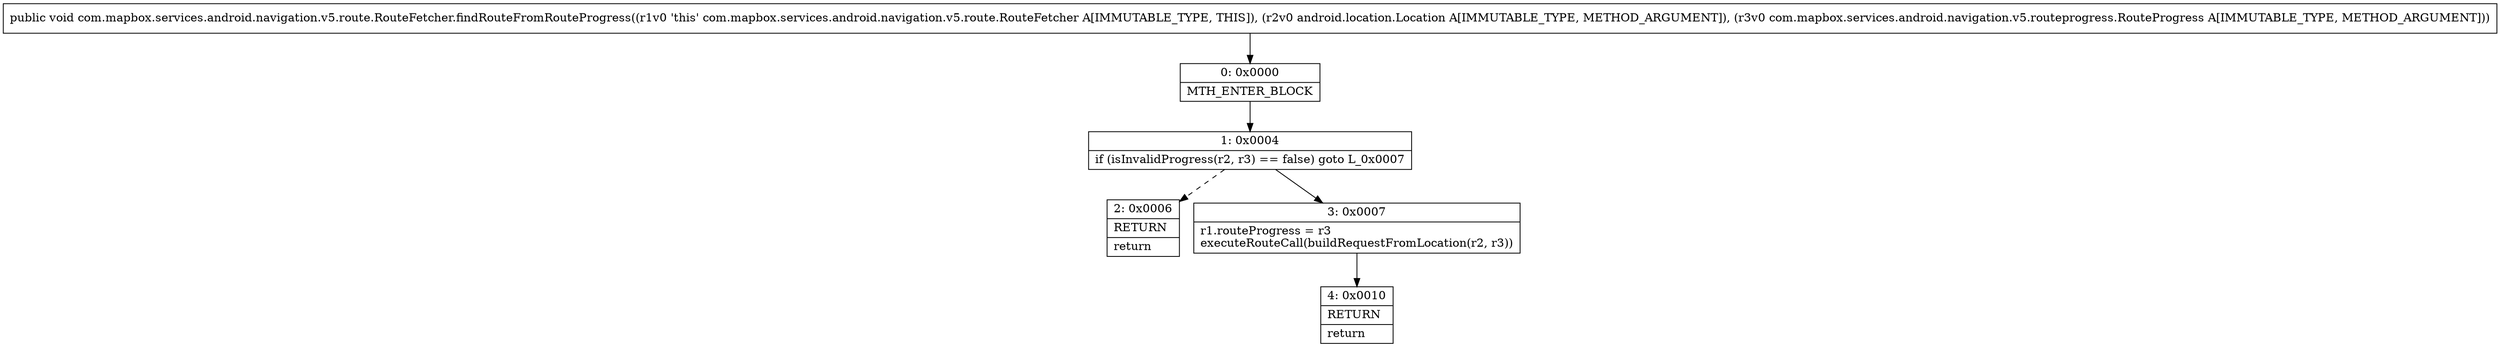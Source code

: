 digraph "CFG forcom.mapbox.services.android.navigation.v5.route.RouteFetcher.findRouteFromRouteProgress(Landroid\/location\/Location;Lcom\/mapbox\/services\/android\/navigation\/v5\/routeprogress\/RouteProgress;)V" {
Node_0 [shape=record,label="{0\:\ 0x0000|MTH_ENTER_BLOCK\l}"];
Node_1 [shape=record,label="{1\:\ 0x0004|if (isInvalidProgress(r2, r3) == false) goto L_0x0007\l}"];
Node_2 [shape=record,label="{2\:\ 0x0006|RETURN\l|return\l}"];
Node_3 [shape=record,label="{3\:\ 0x0007|r1.routeProgress = r3\lexecuteRouteCall(buildRequestFromLocation(r2, r3))\l}"];
Node_4 [shape=record,label="{4\:\ 0x0010|RETURN\l|return\l}"];
MethodNode[shape=record,label="{public void com.mapbox.services.android.navigation.v5.route.RouteFetcher.findRouteFromRouteProgress((r1v0 'this' com.mapbox.services.android.navigation.v5.route.RouteFetcher A[IMMUTABLE_TYPE, THIS]), (r2v0 android.location.Location A[IMMUTABLE_TYPE, METHOD_ARGUMENT]), (r3v0 com.mapbox.services.android.navigation.v5.routeprogress.RouteProgress A[IMMUTABLE_TYPE, METHOD_ARGUMENT])) }"];
MethodNode -> Node_0;
Node_0 -> Node_1;
Node_1 -> Node_2[style=dashed];
Node_1 -> Node_3;
Node_3 -> Node_4;
}

